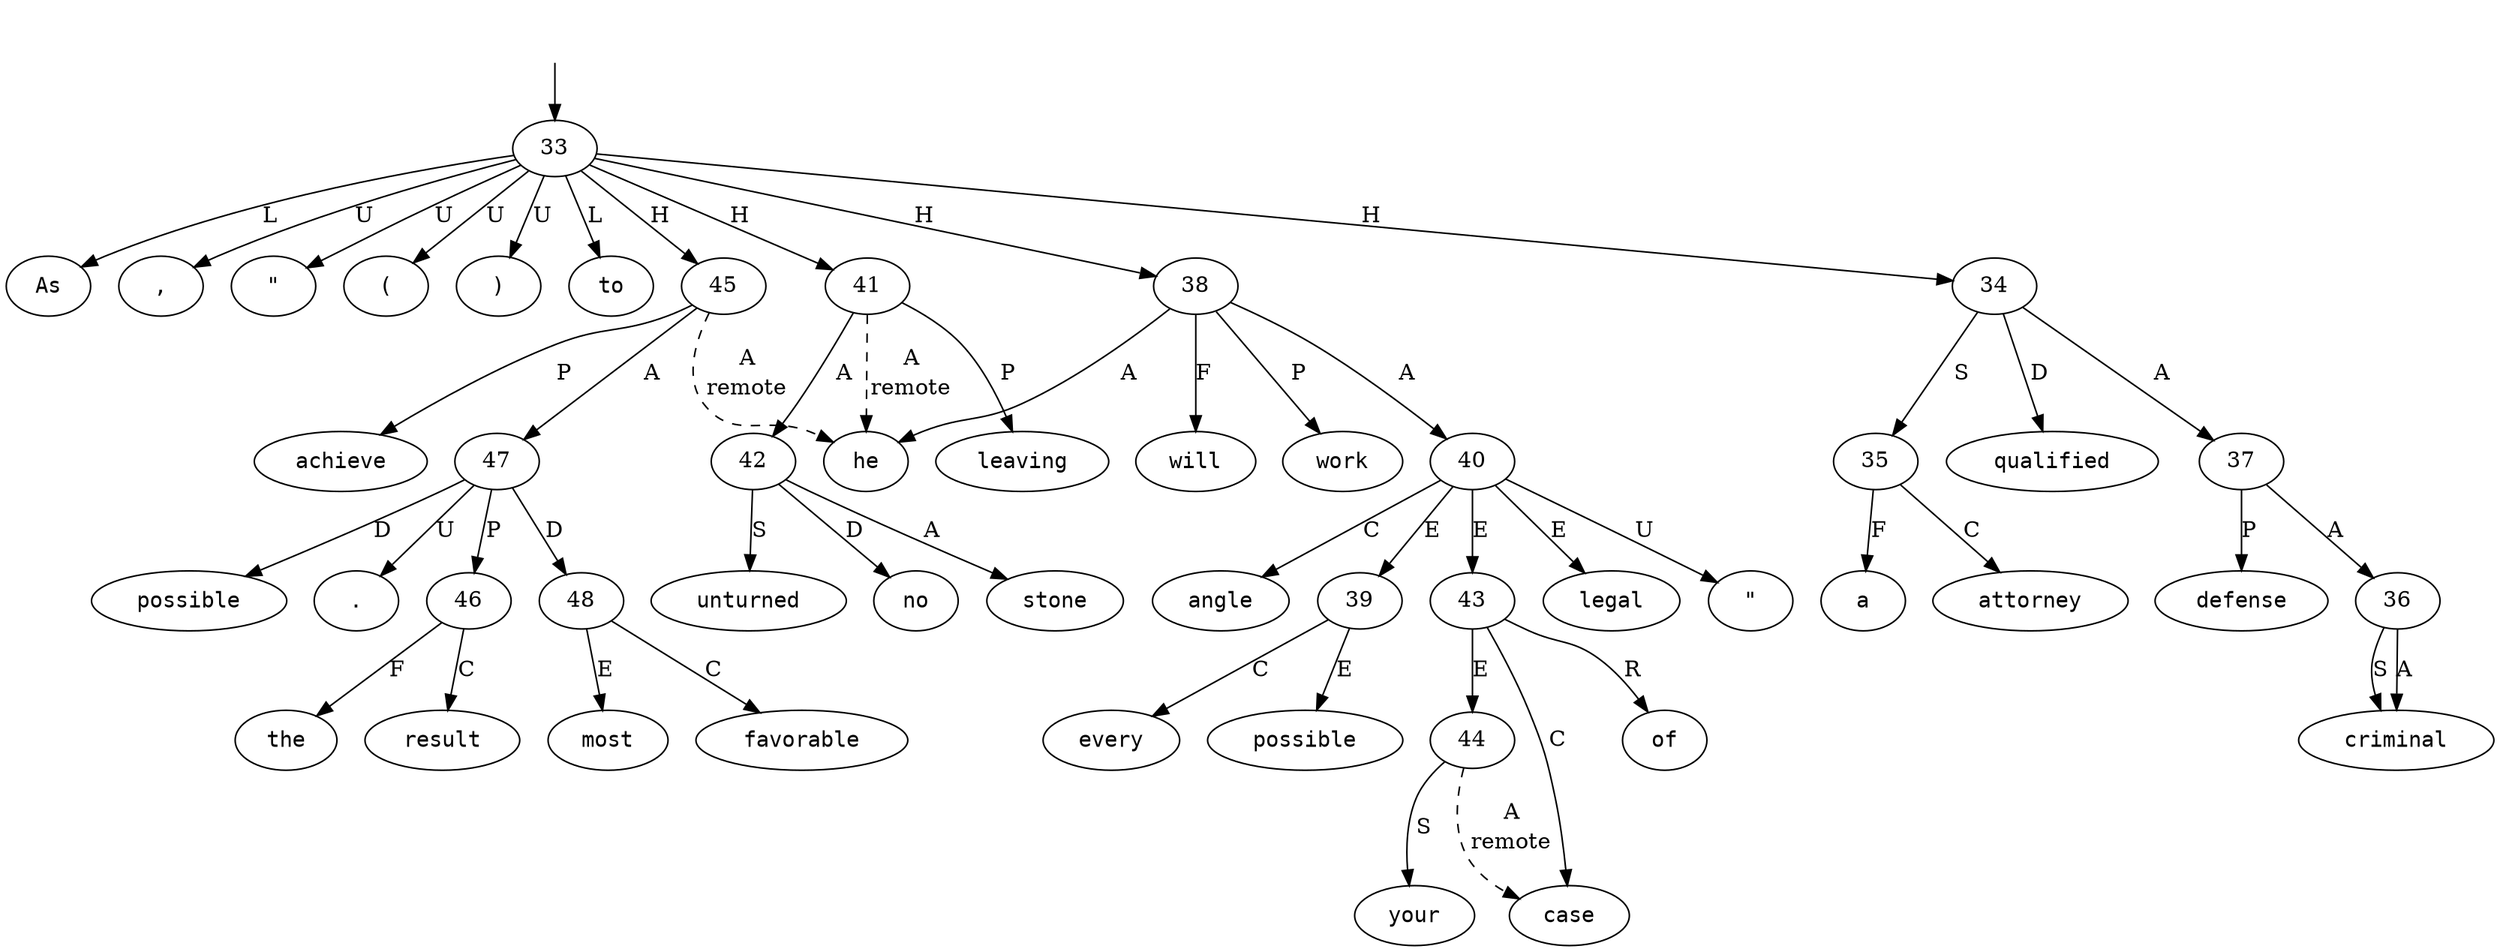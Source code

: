 digraph "068009-0003" {
  top [ style=invis ];
  top -> 33;
  0 [ shape=oval, label=<<table align="center" border="0" cellspacing="0"><tr><td colspan="2"><font face="Courier">As</font></td></tr></table>> ];
  1 [ shape=oval, label=<<table align="center" border="0" cellspacing="0"><tr><td colspan="2"><font face="Courier">a</font></td></tr></table>> ];
  2 [ shape=oval, label=<<table align="center" border="0" cellspacing="0"><tr><td colspan="2"><font face="Courier">qualified</font></td></tr></table>> ];
  3 [ shape=oval, label=<<table align="center" border="0" cellspacing="0"><tr><td colspan="2"><font face="Courier">criminal</font></td></tr></table>> ];
  4 [ shape=oval, label=<<table align="center" border="0" cellspacing="0"><tr><td colspan="2"><font face="Courier">defense</font></td></tr></table>> ];
  5 [ shape=oval, label=<<table align="center" border="0" cellspacing="0"><tr><td colspan="2"><font face="Courier">attorney</font></td></tr></table>> ];
  6 [ shape=oval, label=<<table align="center" border="0" cellspacing="0"><tr><td colspan="2"><font face="Courier">,</font></td></tr></table>> ];
  7 [ shape=oval, label=<<table align="center" border="0" cellspacing="0"><tr><td colspan="2"><font face="Courier">he</font></td></tr></table>> ];
  8 [ shape=oval, label=<<table align="center" border="0" cellspacing="0"><tr><td colspan="2"><font face="Courier">will</font></td></tr></table>> ];
  9 [ shape=oval, label=<<table align="center" border="0" cellspacing="0"><tr><td colspan="2"><font face="Courier">work</font></td></tr></table>> ];
  10 [ shape=oval, label=<<table align="center" border="0" cellspacing="0"><tr><td colspan="2"><font face="Courier">every</font></td></tr></table>> ];
  11 [ shape=oval, label=<<table align="center" border="0" cellspacing="0"><tr><td colspan="2"><font face="Courier">possible</font></td></tr></table>> ];
  12 [ shape=oval, label=<<table align="center" border="0" cellspacing="0"><tr><td colspan="2"><font face="Courier">legal</font></td></tr></table>> ];
  13 [ shape=oval, label=<<table align="center" border="0" cellspacing="0"><tr><td colspan="2"><font face="Courier">&quot;</font></td></tr></table>> ];
  14 [ shape=oval, label=<<table align="center" border="0" cellspacing="0"><tr><td colspan="2"><font face="Courier">angle</font></td></tr></table>> ];
  15 [ shape=oval, label=<<table align="center" border="0" cellspacing="0"><tr><td colspan="2"><font face="Courier">&quot;</font></td></tr></table>> ];
  16 [ shape=oval, label=<<table align="center" border="0" cellspacing="0"><tr><td colspan="2"><font face="Courier">(</font></td></tr></table>> ];
  17 [ shape=oval, label=<<table align="center" border="0" cellspacing="0"><tr><td colspan="2"><font face="Courier">leaving</font></td></tr></table>> ];
  18 [ shape=oval, label=<<table align="center" border="0" cellspacing="0"><tr><td colspan="2"><font face="Courier">no</font></td></tr></table>> ];
  19 [ shape=oval, label=<<table align="center" border="0" cellspacing="0"><tr><td colspan="2"><font face="Courier">stone</font></td></tr></table>> ];
  20 [ shape=oval, label=<<table align="center" border="0" cellspacing="0"><tr><td colspan="2"><font face="Courier">unturned</font></td></tr></table>> ];
  21 [ shape=oval, label=<<table align="center" border="0" cellspacing="0"><tr><td colspan="2"><font face="Courier">)</font></td></tr></table>> ];
  22 [ shape=oval, label=<<table align="center" border="0" cellspacing="0"><tr><td colspan="2"><font face="Courier">of</font></td></tr></table>> ];
  23 [ shape=oval, label=<<table align="center" border="0" cellspacing="0"><tr><td colspan="2"><font face="Courier">your</font></td></tr></table>> ];
  24 [ shape=oval, label=<<table align="center" border="0" cellspacing="0"><tr><td colspan="2"><font face="Courier">case</font></td></tr></table>> ];
  25 [ shape=oval, label=<<table align="center" border="0" cellspacing="0"><tr><td colspan="2"><font face="Courier">to</font></td></tr></table>> ];
  26 [ shape=oval, label=<<table align="center" border="0" cellspacing="0"><tr><td colspan="2"><font face="Courier">achieve</font></td></tr></table>> ];
  27 [ shape=oval, label=<<table align="center" border="0" cellspacing="0"><tr><td colspan="2"><font face="Courier">the</font></td></tr></table>> ];
  28 [ shape=oval, label=<<table align="center" border="0" cellspacing="0"><tr><td colspan="2"><font face="Courier">most</font></td></tr></table>> ];
  29 [ shape=oval, label=<<table align="center" border="0" cellspacing="0"><tr><td colspan="2"><font face="Courier">favorable</font></td></tr></table>> ];
  30 [ shape=oval, label=<<table align="center" border="0" cellspacing="0"><tr><td colspan="2"><font face="Courier">result</font></td></tr></table>> ];
  31 [ shape=oval, label=<<table align="center" border="0" cellspacing="0"><tr><td colspan="2"><font face="Courier">possible</font></td></tr></table>> ];
  32 [ shape=oval, label=<<table align="center" border="0" cellspacing="0"><tr><td colspan="2"><font face="Courier">.</font></td></tr></table>> ];
  33 -> 16 [ label="U" ];
  33 -> 15 [ label="U" ];
  33 -> 45 [ label="H" ];
  33 -> 0 [ label="L" ];
  33 -> 21 [ label="U" ];
  33 -> 41 [ label="H" ];
  33 -> 6 [ label="U" ];
  33 -> 25 [ label="L" ];
  33 -> 38 [ label="H" ];
  33 -> 34 [ label="H" ];
  34 -> 37 [ label="A" ];
  34 -> 35 [ label="S" ];
  34 -> 2 [ label="D" ];
  35 -> 5 [ label="C" ];
  35 -> 1 [ label="F" ];
  36 -> 3 [ label="S" ];
  36 -> 3 [ label="A" ];
  37 -> 4 [ label="P" ];
  37 -> 36 [ label="A" ];
  38 -> 40 [ label="A" ];
  38 -> 8 [ label="F" ];
  38 -> 9 [ label="P" ];
  38 -> 7 [ label="A" ];
  39 -> 10 [ label="C" ];
  39 -> 11 [ label="E" ];
  40 -> 12 [ label="E" ];
  40 -> 14 [ label="C" ];
  40 -> 43 [ label="E" ];
  40 -> 13 [ label="U" ];
  40 -> 39 [ label="E" ];
  41 -> 7 [ label=<<table align="center" border="0" cellspacing="0"><tr><td colspan="1">A</td></tr><tr><td>remote</td></tr></table>>, style=dashed ];
  41 -> 42 [ label="A" ];
  41 -> 17 [ label="P" ];
  42 -> 20 [ label="S" ];
  42 -> 18 [ label="D" ];
  42 -> 19 [ label="A" ];
  43 -> 22 [ label="R" ];
  43 -> 24 [ label="C" ];
  43 -> 44 [ label="E" ];
  44 -> 24 [ label=<<table align="center" border="0" cellspacing="0"><tr><td colspan="1">A</td></tr><tr><td>remote</td></tr></table>>, style=dashed ];
  44 -> 23 [ label="S" ];
  45 -> 26 [ label="P" ];
  45 -> 47 [ label="A" ];
  45 -> 7 [ label=<<table align="center" border="0" cellspacing="0"><tr><td colspan="1">A</td></tr><tr><td>remote</td></tr></table>>, style=dashed ];
  46 -> 27 [ label="F" ];
  46 -> 30 [ label="C" ];
  47 -> 32 [ label="U" ];
  47 -> 46 [ label="P" ];
  47 -> 31 [ label="D" ];
  47 -> 48 [ label="D" ];
  48 -> 28 [ label="E" ];
  48 -> 29 [ label="C" ];
}

